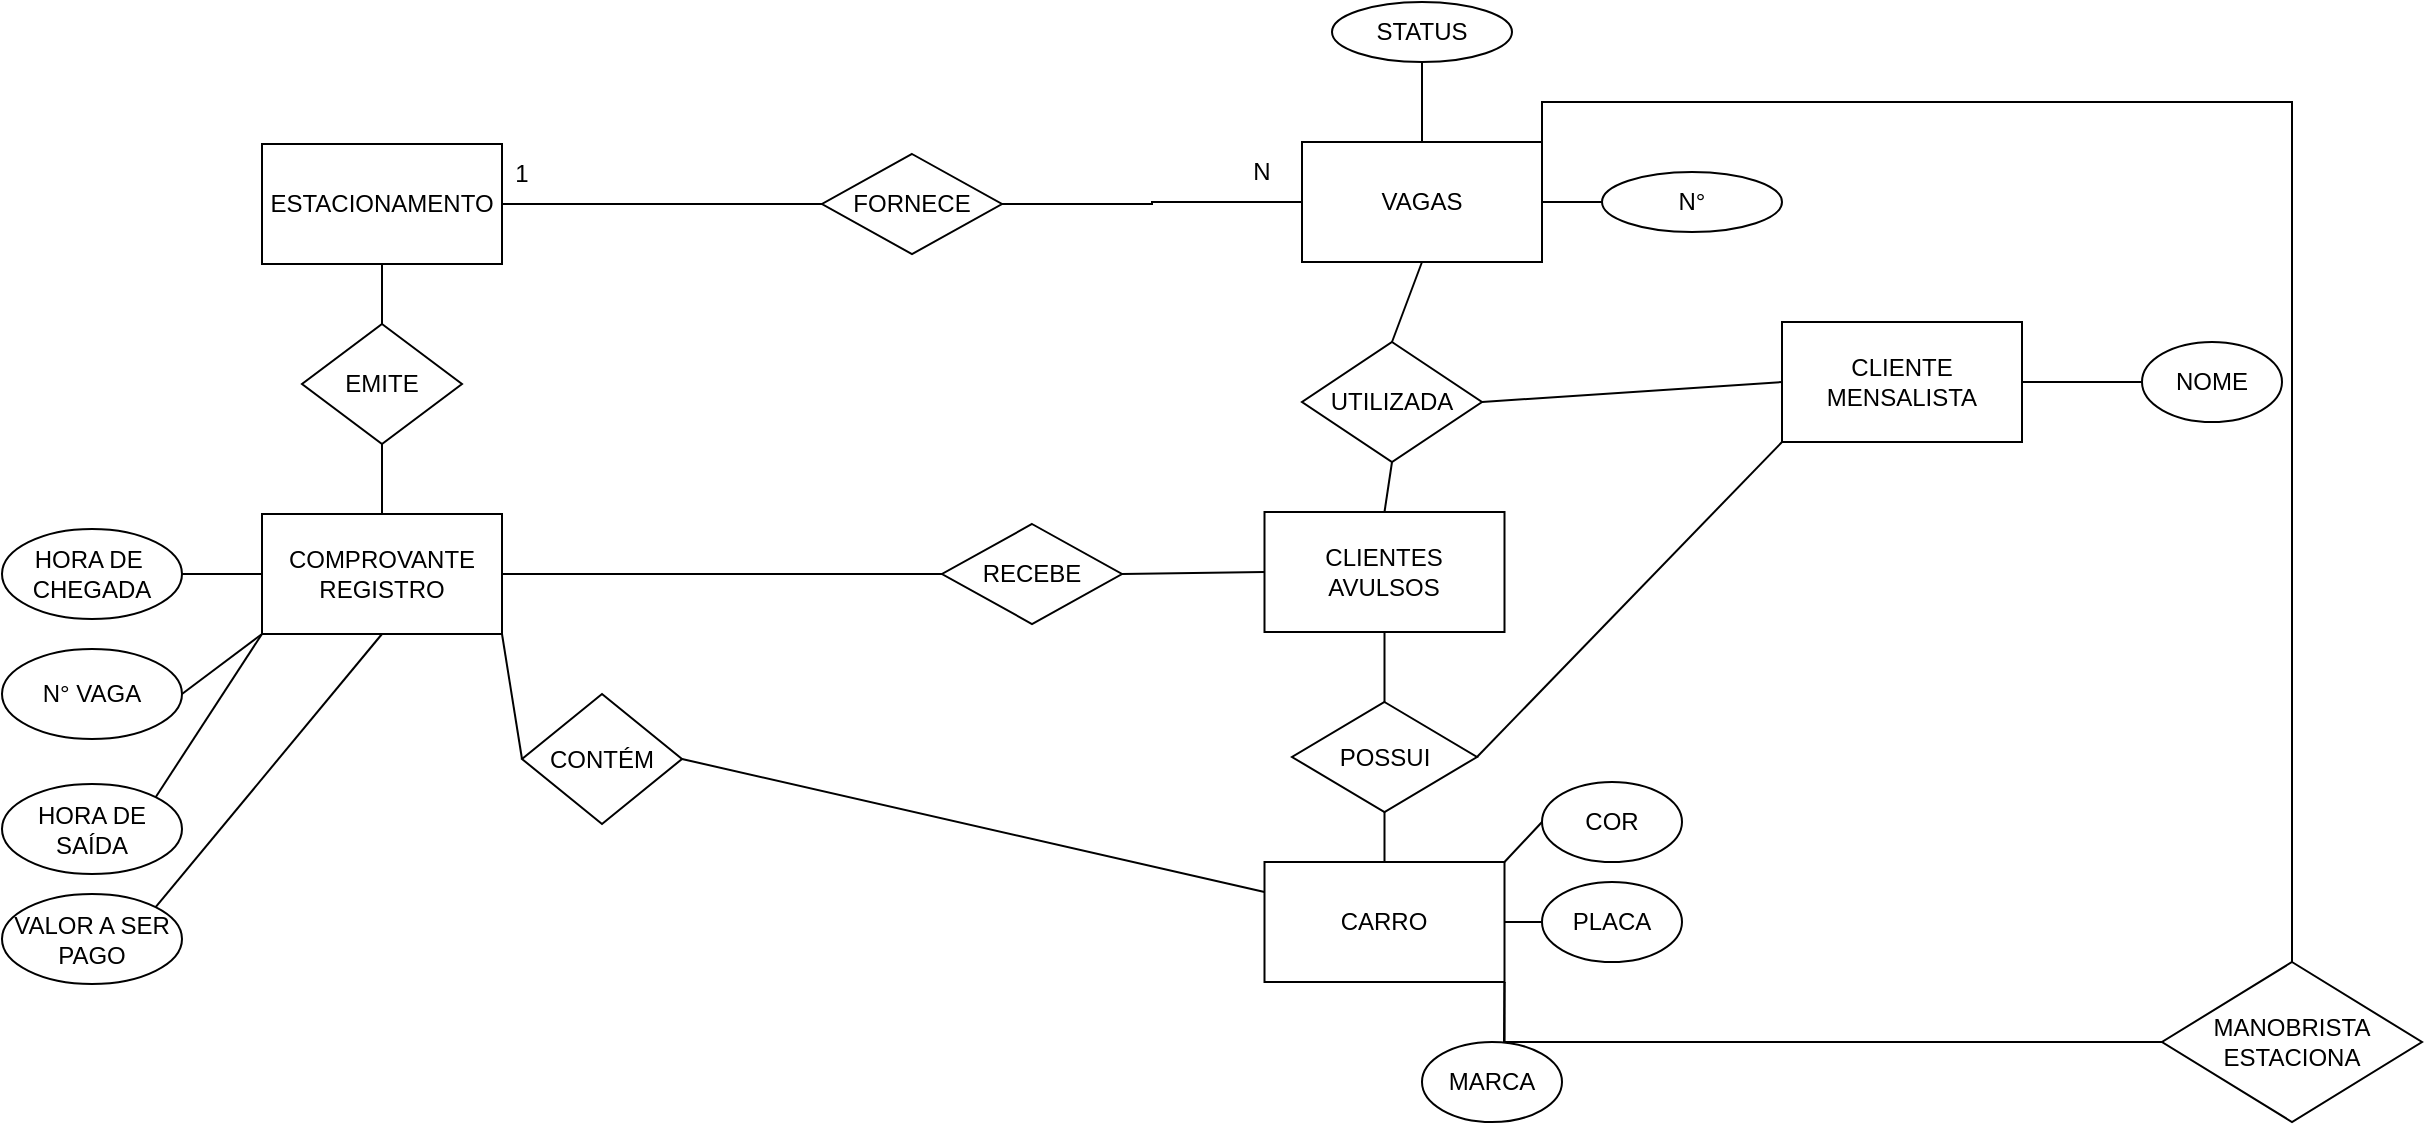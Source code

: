 <mxfile version="20.2.8" type="github">
  <diagram id="i92toT8suTZPyKXB6EQQ" name="Página-1">
    <mxGraphModel dx="2034" dy="1858" grid="1" gridSize="10" guides="1" tooltips="1" connect="1" arrows="1" fold="1" page="1" pageScale="1" pageWidth="827" pageHeight="1169" math="0" shadow="0">
      <root>
        <mxCell id="0" />
        <mxCell id="1" parent="0" />
        <mxCell id="cs54CuHbFy_zFRARP9w3-4" value="ESTACIONAMENTO" style="rounded=0;whiteSpace=wrap;html=1;" vertex="1" parent="1">
          <mxGeometry x="-80" y="-180" width="120" height="60" as="geometry" />
        </mxCell>
        <mxCell id="cs54CuHbFy_zFRARP9w3-193" style="edgeStyle=orthogonalEdgeStyle;rounded=0;orthogonalLoop=1;jettySize=auto;html=1;exitX=1;exitY=0;exitDx=0;exitDy=0;endArrow=none;endFill=0;" edge="1" parent="1" source="cs54CuHbFy_zFRARP9w3-21" target="cs54CuHbFy_zFRARP9w3-195">
          <mxGeometry relative="1" as="geometry">
            <mxPoint x="961.429" y="200" as="targetPoint" />
          </mxGeometry>
        </mxCell>
        <mxCell id="cs54CuHbFy_zFRARP9w3-21" value="VAGAS" style="rounded=0;whiteSpace=wrap;html=1;" vertex="1" parent="1">
          <mxGeometry x="440" y="-181" width="120" height="60" as="geometry" />
        </mxCell>
        <mxCell id="cs54CuHbFy_zFRARP9w3-31" style="edgeStyle=orthogonalEdgeStyle;rounded=0;orthogonalLoop=1;jettySize=auto;html=1;endArrow=none;endFill=0;" edge="1" parent="1" source="cs54CuHbFy_zFRARP9w3-29" target="cs54CuHbFy_zFRARP9w3-21">
          <mxGeometry relative="1" as="geometry" />
        </mxCell>
        <mxCell id="cs54CuHbFy_zFRARP9w3-29" value="FORNECE" style="rhombus;whiteSpace=wrap;html=1;" vertex="1" parent="1">
          <mxGeometry x="200" y="-175" width="90" height="50" as="geometry" />
        </mxCell>
        <mxCell id="cs54CuHbFy_zFRARP9w3-35" value="1" style="text;html=1;strokeColor=none;fillColor=none;align=center;verticalAlign=middle;whiteSpace=wrap;rounded=0;" vertex="1" parent="1">
          <mxGeometry x="20" y="-180" width="60" height="30" as="geometry" />
        </mxCell>
        <mxCell id="cs54CuHbFy_zFRARP9w3-36" value="N" style="text;html=1;strokeColor=none;fillColor=none;align=center;verticalAlign=middle;whiteSpace=wrap;rounded=0;" vertex="1" parent="1">
          <mxGeometry x="390" y="-181" width="60" height="30" as="geometry" />
        </mxCell>
        <mxCell id="cs54CuHbFy_zFRARP9w3-37" value="CLIENTES&lt;br&gt;AVULSOS" style="rounded=0;whiteSpace=wrap;html=1;" vertex="1" parent="1">
          <mxGeometry x="421.25" y="4" width="120" height="60" as="geometry" />
        </mxCell>
        <mxCell id="cs54CuHbFy_zFRARP9w3-47" value="UTILIZADA" style="rhombus;whiteSpace=wrap;html=1;" vertex="1" parent="1">
          <mxGeometry x="440" y="-81" width="90" height="60" as="geometry" />
        </mxCell>
        <mxCell id="cs54CuHbFy_zFRARP9w3-62" value="STATUS" style="ellipse;whiteSpace=wrap;html=1;rounded=0;" vertex="1" parent="1">
          <mxGeometry x="455" y="-251" width="90" height="30" as="geometry" />
        </mxCell>
        <mxCell id="cs54CuHbFy_zFRARP9w3-64" value="" style="endArrow=none;html=1;rounded=0;entryX=0.5;entryY=1;entryDx=0;entryDy=0;" edge="1" parent="1" source="cs54CuHbFy_zFRARP9w3-21" target="cs54CuHbFy_zFRARP9w3-62">
          <mxGeometry width="50" height="50" relative="1" as="geometry">
            <mxPoint x="250" y="-91" as="sourcePoint" />
            <mxPoint x="300" y="-141" as="targetPoint" />
          </mxGeometry>
        </mxCell>
        <mxCell id="cs54CuHbFy_zFRARP9w3-70" value="" style="endArrow=none;html=1;rounded=0;exitX=1;exitY=0.5;exitDx=0;exitDy=0;" edge="1" parent="1" source="cs54CuHbFy_zFRARP9w3-21">
          <mxGeometry width="50" height="50" relative="1" as="geometry">
            <mxPoint x="570" y="-121" as="sourcePoint" />
            <mxPoint x="620" y="-151" as="targetPoint" />
          </mxGeometry>
        </mxCell>
        <mxCell id="cs54CuHbFy_zFRARP9w3-72" value="N°" style="ellipse;whiteSpace=wrap;html=1;rounded=0;" vertex="1" parent="1">
          <mxGeometry x="590" y="-166" width="90" height="30" as="geometry" />
        </mxCell>
        <mxCell id="cs54CuHbFy_zFRARP9w3-84" value="EMITE" style="rhombus;whiteSpace=wrap;html=1;" vertex="1" parent="1">
          <mxGeometry x="-60" y="-90" width="80" height="60" as="geometry" />
        </mxCell>
        <mxCell id="cs54CuHbFy_zFRARP9w3-85" value="" style="endArrow=none;html=1;rounded=0;entryX=0.5;entryY=1;entryDx=0;entryDy=0;exitX=0.5;exitY=0;exitDx=0;exitDy=0;" edge="1" parent="1" source="cs54CuHbFy_zFRARP9w3-84" target="cs54CuHbFy_zFRARP9w3-4">
          <mxGeometry width="50" height="50" relative="1" as="geometry">
            <mxPoint x="-40" y="-80" as="sourcePoint" />
            <mxPoint x="10" y="-130" as="targetPoint" />
          </mxGeometry>
        </mxCell>
        <mxCell id="cs54CuHbFy_zFRARP9w3-86" value="COMPROVANTE&lt;br&gt;REGISTRO" style="rounded=0;whiteSpace=wrap;html=1;" vertex="1" parent="1">
          <mxGeometry x="-80" y="5" width="120" height="60" as="geometry" />
        </mxCell>
        <mxCell id="cs54CuHbFy_zFRARP9w3-87" value="" style="endArrow=none;html=1;rounded=0;entryX=0.5;entryY=1;entryDx=0;entryDy=0;exitX=0.5;exitY=0;exitDx=0;exitDy=0;" edge="1" parent="1" source="cs54CuHbFy_zFRARP9w3-86" target="cs54CuHbFy_zFRARP9w3-84">
          <mxGeometry width="50" height="50" relative="1" as="geometry">
            <mxPoint x="-50" y="30" as="sourcePoint" />
            <mxPoint y="-20" as="targetPoint" />
          </mxGeometry>
        </mxCell>
        <mxCell id="cs54CuHbFy_zFRARP9w3-91" value="" style="endArrow=none;html=1;rounded=0;entryX=0;entryY=0.5;entryDx=0;entryDy=0;exitX=1;exitY=0.5;exitDx=0;exitDy=0;" edge="1" parent="1" target="cs54CuHbFy_zFRARP9w3-86">
          <mxGeometry width="50" height="50" relative="1" as="geometry">
            <mxPoint x="-120.0" y="35" as="sourcePoint" />
            <mxPoint x="-80" y="70" as="targetPoint" />
          </mxGeometry>
        </mxCell>
        <mxCell id="cs54CuHbFy_zFRARP9w3-194" style="edgeStyle=orthogonalEdgeStyle;rounded=0;orthogonalLoop=1;jettySize=auto;html=1;exitX=1;exitY=1;exitDx=0;exitDy=0;endArrow=none;endFill=0;entryX=0;entryY=0.5;entryDx=0;entryDy=0;" edge="1" parent="1" source="cs54CuHbFy_zFRARP9w3-102" target="cs54CuHbFy_zFRARP9w3-195">
          <mxGeometry relative="1" as="geometry">
            <mxPoint x="870" y="290" as="targetPoint" />
          </mxGeometry>
        </mxCell>
        <mxCell id="cs54CuHbFy_zFRARP9w3-102" value="CARRO" style="rounded=0;whiteSpace=wrap;html=1;" vertex="1" parent="1">
          <mxGeometry x="421.25" y="179" width="120" height="60" as="geometry" />
        </mxCell>
        <mxCell id="cs54CuHbFy_zFRARP9w3-106" value="POSSUI" style="rhombus;whiteSpace=wrap;html=1;" vertex="1" parent="1">
          <mxGeometry x="435" y="99" width="92.5" height="55" as="geometry" />
        </mxCell>
        <mxCell id="cs54CuHbFy_zFRARP9w3-107" value="" style="endArrow=none;html=1;rounded=0;entryX=0.5;entryY=1;entryDx=0;entryDy=0;exitX=0.5;exitY=0;exitDx=0;exitDy=0;" edge="1" parent="1" source="cs54CuHbFy_zFRARP9w3-106" target="cs54CuHbFy_zFRARP9w3-37">
          <mxGeometry width="50" height="50" relative="1" as="geometry">
            <mxPoint x="470" y="119" as="sourcePoint" />
            <mxPoint x="520" y="69" as="targetPoint" />
          </mxGeometry>
        </mxCell>
        <mxCell id="cs54CuHbFy_zFRARP9w3-108" value="" style="endArrow=none;html=1;rounded=0;entryX=0.5;entryY=1;entryDx=0;entryDy=0;exitX=0.5;exitY=0;exitDx=0;exitDy=0;" edge="1" parent="1" target="cs54CuHbFy_zFRARP9w3-106">
          <mxGeometry width="50" height="50" relative="1" as="geometry">
            <mxPoint x="481.25" y="179" as="sourcePoint" />
            <mxPoint x="491.25" y="79" as="targetPoint" />
          </mxGeometry>
        </mxCell>
        <mxCell id="cs54CuHbFy_zFRARP9w3-109" value="COR" style="ellipse;whiteSpace=wrap;html=1;" vertex="1" parent="1">
          <mxGeometry x="560" y="139" width="70" height="40" as="geometry" />
        </mxCell>
        <mxCell id="cs54CuHbFy_zFRARP9w3-110" value="PLACA" style="ellipse;whiteSpace=wrap;html=1;" vertex="1" parent="1">
          <mxGeometry x="560" y="189" width="70" height="40" as="geometry" />
        </mxCell>
        <mxCell id="cs54CuHbFy_zFRARP9w3-112" value="MARCA" style="ellipse;whiteSpace=wrap;html=1;" vertex="1" parent="1">
          <mxGeometry x="500" y="269" width="70" height="40" as="geometry" />
        </mxCell>
        <mxCell id="cs54CuHbFy_zFRARP9w3-114" value="" style="endArrow=none;html=1;rounded=0;exitX=1;exitY=1;exitDx=0;exitDy=0;" edge="1" parent="1">
          <mxGeometry width="50" height="50" relative="1" as="geometry">
            <mxPoint x="541.25" y="239" as="sourcePoint" />
            <mxPoint x="541" y="269" as="targetPoint" />
          </mxGeometry>
        </mxCell>
        <mxCell id="cs54CuHbFy_zFRARP9w3-116" value="N° VAGA" style="ellipse;whiteSpace=wrap;html=1;" vertex="1" parent="1">
          <mxGeometry x="-210" y="72.5" width="90" height="45" as="geometry" />
        </mxCell>
        <mxCell id="cs54CuHbFy_zFRARP9w3-117" value="HORA DE SAÍDA" style="ellipse;whiteSpace=wrap;html=1;" vertex="1" parent="1">
          <mxGeometry x="-210" y="140" width="90" height="45" as="geometry" />
        </mxCell>
        <mxCell id="cs54CuHbFy_zFRARP9w3-120" value="" style="endArrow=none;html=1;rounded=0;entryX=0;entryY=1;entryDx=0;entryDy=0;exitX=1;exitY=0;exitDx=0;exitDy=0;" edge="1" parent="1" source="cs54CuHbFy_zFRARP9w3-117" target="cs54CuHbFy_zFRARP9w3-86">
          <mxGeometry width="50" height="50" relative="1" as="geometry">
            <mxPoint x="-280" y="330" as="sourcePoint" />
            <mxPoint x="-230" y="280" as="targetPoint" />
          </mxGeometry>
        </mxCell>
        <mxCell id="cs54CuHbFy_zFRARP9w3-122" value="RECEBE" style="rhombus;whiteSpace=wrap;html=1;" vertex="1" parent="1">
          <mxGeometry x="260" y="10" width="90" height="50" as="geometry" />
        </mxCell>
        <mxCell id="cs54CuHbFy_zFRARP9w3-124" value="" style="endArrow=none;html=1;rounded=0;entryX=0;entryY=0.5;entryDx=0;entryDy=0;exitX=1;exitY=0.5;exitDx=0;exitDy=0;" edge="1" parent="1" source="cs54CuHbFy_zFRARP9w3-86" target="cs54CuHbFy_zFRARP9w3-122">
          <mxGeometry width="50" height="50" relative="1" as="geometry">
            <mxPoint x="50" y="90" as="sourcePoint" />
            <mxPoint x="100" y="40" as="targetPoint" />
          </mxGeometry>
        </mxCell>
        <mxCell id="cs54CuHbFy_zFRARP9w3-138" value="" style="endArrow=none;html=1;rounded=0;entryX=1;entryY=1;entryDx=0;entryDy=0;exitX=0;exitY=0.5;exitDx=0;exitDy=0;" edge="1" parent="1" source="cs54CuHbFy_zFRARP9w3-139" target="cs54CuHbFy_zFRARP9w3-86">
          <mxGeometry width="50" height="50" relative="1" as="geometry">
            <mxPoint x="240" y="110" as="sourcePoint" />
            <mxPoint x="90" y="70" as="targetPoint" />
          </mxGeometry>
        </mxCell>
        <mxCell id="cs54CuHbFy_zFRARP9w3-139" value="CONTÉM" style="rhombus;whiteSpace=wrap;html=1;" vertex="1" parent="1">
          <mxGeometry x="50" y="95" width="80" height="65" as="geometry" />
        </mxCell>
        <mxCell id="cs54CuHbFy_zFRARP9w3-140" value="" style="endArrow=none;html=1;rounded=0;entryX=1;entryY=0.5;entryDx=0;entryDy=0;exitX=0;exitY=0.25;exitDx=0;exitDy=0;" edge="1" parent="1" source="cs54CuHbFy_zFRARP9w3-102" target="cs54CuHbFy_zFRARP9w3-139">
          <mxGeometry width="50" height="50" relative="1" as="geometry">
            <mxPoint x="585" y="180" as="sourcePoint" />
            <mxPoint x="385" y="132.5" as="targetPoint" />
          </mxGeometry>
        </mxCell>
        <mxCell id="cs54CuHbFy_zFRARP9w3-141" value="HORA DE&amp;nbsp;&lt;br&gt;CHEGADA" style="ellipse;whiteSpace=wrap;html=1;" vertex="1" parent="1">
          <mxGeometry x="-210" y="12.5" width="90" height="45" as="geometry" />
        </mxCell>
        <mxCell id="cs54CuHbFy_zFRARP9w3-143" value="CLIENTE MENSALISTA" style="rounded=0;whiteSpace=wrap;html=1;" vertex="1" parent="1">
          <mxGeometry x="680" y="-91" width="120" height="60" as="geometry" />
        </mxCell>
        <mxCell id="cs54CuHbFy_zFRARP9w3-148" value="NOME" style="ellipse;whiteSpace=wrap;html=1;" vertex="1" parent="1">
          <mxGeometry x="860" y="-81" width="70" height="40" as="geometry" />
        </mxCell>
        <mxCell id="cs54CuHbFy_zFRARP9w3-157" value="" style="endArrow=none;html=1;rounded=0;entryX=0;entryY=1;entryDx=0;entryDy=0;exitX=1;exitY=0.5;exitDx=0;exitDy=0;" edge="1" parent="1" source="cs54CuHbFy_zFRARP9w3-116" target="cs54CuHbFy_zFRARP9w3-86">
          <mxGeometry width="50" height="50" relative="1" as="geometry">
            <mxPoint x="-120" y="120" as="sourcePoint" />
            <mxPoint x="-70" y="70" as="targetPoint" />
          </mxGeometry>
        </mxCell>
        <mxCell id="cs54CuHbFy_zFRARP9w3-159" value="VALOR A SER PAGO" style="ellipse;whiteSpace=wrap;html=1;" vertex="1" parent="1">
          <mxGeometry x="-210" y="195" width="90" height="45" as="geometry" />
        </mxCell>
        <mxCell id="cs54CuHbFy_zFRARP9w3-160" value="" style="endArrow=none;html=1;rounded=0;entryX=0.5;entryY=1;entryDx=0;entryDy=0;exitX=1;exitY=0;exitDx=0;exitDy=0;" edge="1" parent="1" source="cs54CuHbFy_zFRARP9w3-159" target="cs54CuHbFy_zFRARP9w3-86">
          <mxGeometry width="50" height="50" relative="1" as="geometry">
            <mxPoint x="-140" y="250" as="sourcePoint" />
            <mxPoint x="-90" y="200" as="targetPoint" />
          </mxGeometry>
        </mxCell>
        <mxCell id="cs54CuHbFy_zFRARP9w3-163" value="" style="endArrow=none;html=1;rounded=0;exitX=1;exitY=0.5;exitDx=0;exitDy=0;entryX=0;entryY=0.5;entryDx=0;entryDy=0;" edge="1" parent="1" source="cs54CuHbFy_zFRARP9w3-122" target="cs54CuHbFy_zFRARP9w3-37">
          <mxGeometry width="50" height="50" relative="1" as="geometry">
            <mxPoint x="390" y="90" as="sourcePoint" />
            <mxPoint x="580" y="30" as="targetPoint" />
          </mxGeometry>
        </mxCell>
        <mxCell id="cs54CuHbFy_zFRARP9w3-167" value="" style="endArrow=none;html=1;rounded=0;entryX=1;entryY=0.5;entryDx=0;entryDy=0;exitX=0;exitY=0.5;exitDx=0;exitDy=0;" edge="1" parent="1" source="cs54CuHbFy_zFRARP9w3-110" target="cs54CuHbFy_zFRARP9w3-102">
          <mxGeometry width="50" height="50" relative="1" as="geometry">
            <mxPoint x="600" y="239" as="sourcePoint" />
            <mxPoint x="650" y="189" as="targetPoint" />
          </mxGeometry>
        </mxCell>
        <mxCell id="cs54CuHbFy_zFRARP9w3-168" value="" style="endArrow=none;html=1;rounded=0;exitX=0;exitY=0.5;exitDx=0;exitDy=0;entryX=1;entryY=0;entryDx=0;entryDy=0;" edge="1" parent="1" source="cs54CuHbFy_zFRARP9w3-109" target="cs54CuHbFy_zFRARP9w3-102">
          <mxGeometry width="50" height="50" relative="1" as="geometry">
            <mxPoint x="551.25" y="249" as="sourcePoint" />
            <mxPoint x="551" y="279" as="targetPoint" />
          </mxGeometry>
        </mxCell>
        <mxCell id="cs54CuHbFy_zFRARP9w3-171" value="" style="endArrow=none;html=1;rounded=0;entryX=0.5;entryY=1;entryDx=0;entryDy=0;exitX=0.5;exitY=0;exitDx=0;exitDy=0;" edge="1" parent="1" source="cs54CuHbFy_zFRARP9w3-47" target="cs54CuHbFy_zFRARP9w3-21">
          <mxGeometry width="50" height="50" relative="1" as="geometry">
            <mxPoint x="450" y="-81" as="sourcePoint" />
            <mxPoint x="500" y="-131" as="targetPoint" />
          </mxGeometry>
        </mxCell>
        <mxCell id="cs54CuHbFy_zFRARP9w3-172" value="" style="endArrow=none;html=1;rounded=0;entryX=0.5;entryY=1;entryDx=0;entryDy=0;exitX=0.5;exitY=0;exitDx=0;exitDy=0;" edge="1" parent="1" source="cs54CuHbFy_zFRARP9w3-37" target="cs54CuHbFy_zFRARP9w3-47">
          <mxGeometry width="50" height="50" relative="1" as="geometry">
            <mxPoint x="410" y="-11" as="sourcePoint" />
            <mxPoint x="460" y="-61" as="targetPoint" />
          </mxGeometry>
        </mxCell>
        <mxCell id="cs54CuHbFy_zFRARP9w3-173" value="" style="endArrow=none;html=1;rounded=0;entryX=0;entryY=0.5;entryDx=0;entryDy=0;exitX=1;exitY=0.5;exitDx=0;exitDy=0;" edge="1" parent="1" source="cs54CuHbFy_zFRARP9w3-143" target="cs54CuHbFy_zFRARP9w3-148">
          <mxGeometry width="50" height="50" relative="1" as="geometry">
            <mxPoint x="760" y="-21" as="sourcePoint" />
            <mxPoint x="810" y="-71" as="targetPoint" />
          </mxGeometry>
        </mxCell>
        <mxCell id="cs54CuHbFy_zFRARP9w3-174" value="" style="endArrow=none;html=1;rounded=0;exitX=1;exitY=0.5;exitDx=0;exitDy=0;entryX=0;entryY=0.5;entryDx=0;entryDy=0;" edge="1" parent="1" source="cs54CuHbFy_zFRARP9w3-47" target="cs54CuHbFy_zFRARP9w3-143">
          <mxGeometry width="50" height="50" relative="1" as="geometry">
            <mxPoint x="560" y="-21" as="sourcePoint" />
            <mxPoint x="610" y="-71" as="targetPoint" />
          </mxGeometry>
        </mxCell>
        <mxCell id="cs54CuHbFy_zFRARP9w3-175" value="" style="endArrow=none;html=1;rounded=0;exitX=1;exitY=0.5;exitDx=0;exitDy=0;entryX=0;entryY=1;entryDx=0;entryDy=0;" edge="1" parent="1" source="cs54CuHbFy_zFRARP9w3-106" target="cs54CuHbFy_zFRARP9w3-143">
          <mxGeometry width="50" height="50" relative="1" as="geometry">
            <mxPoint x="550" y="149" as="sourcePoint" />
            <mxPoint x="600" y="99" as="targetPoint" />
          </mxGeometry>
        </mxCell>
        <mxCell id="cs54CuHbFy_zFRARP9w3-185" value="" style="endArrow=none;html=1;rounded=0;entryX=0;entryY=0.5;entryDx=0;entryDy=0;exitX=1;exitY=0.5;exitDx=0;exitDy=0;" edge="1" parent="1" source="cs54CuHbFy_zFRARP9w3-4" target="cs54CuHbFy_zFRARP9w3-29">
          <mxGeometry width="50" height="50" relative="1" as="geometry">
            <mxPoint x="70" y="10" as="sourcePoint" />
            <mxPoint x="120" y="-40" as="targetPoint" />
          </mxGeometry>
        </mxCell>
        <mxCell id="cs54CuHbFy_zFRARP9w3-195" value="MANOBRISTA&lt;br&gt;ESTACIONA" style="rhombus;whiteSpace=wrap;html=1;" vertex="1" parent="1">
          <mxGeometry x="870" y="229" width="130" height="80" as="geometry" />
        </mxCell>
      </root>
    </mxGraphModel>
  </diagram>
</mxfile>
